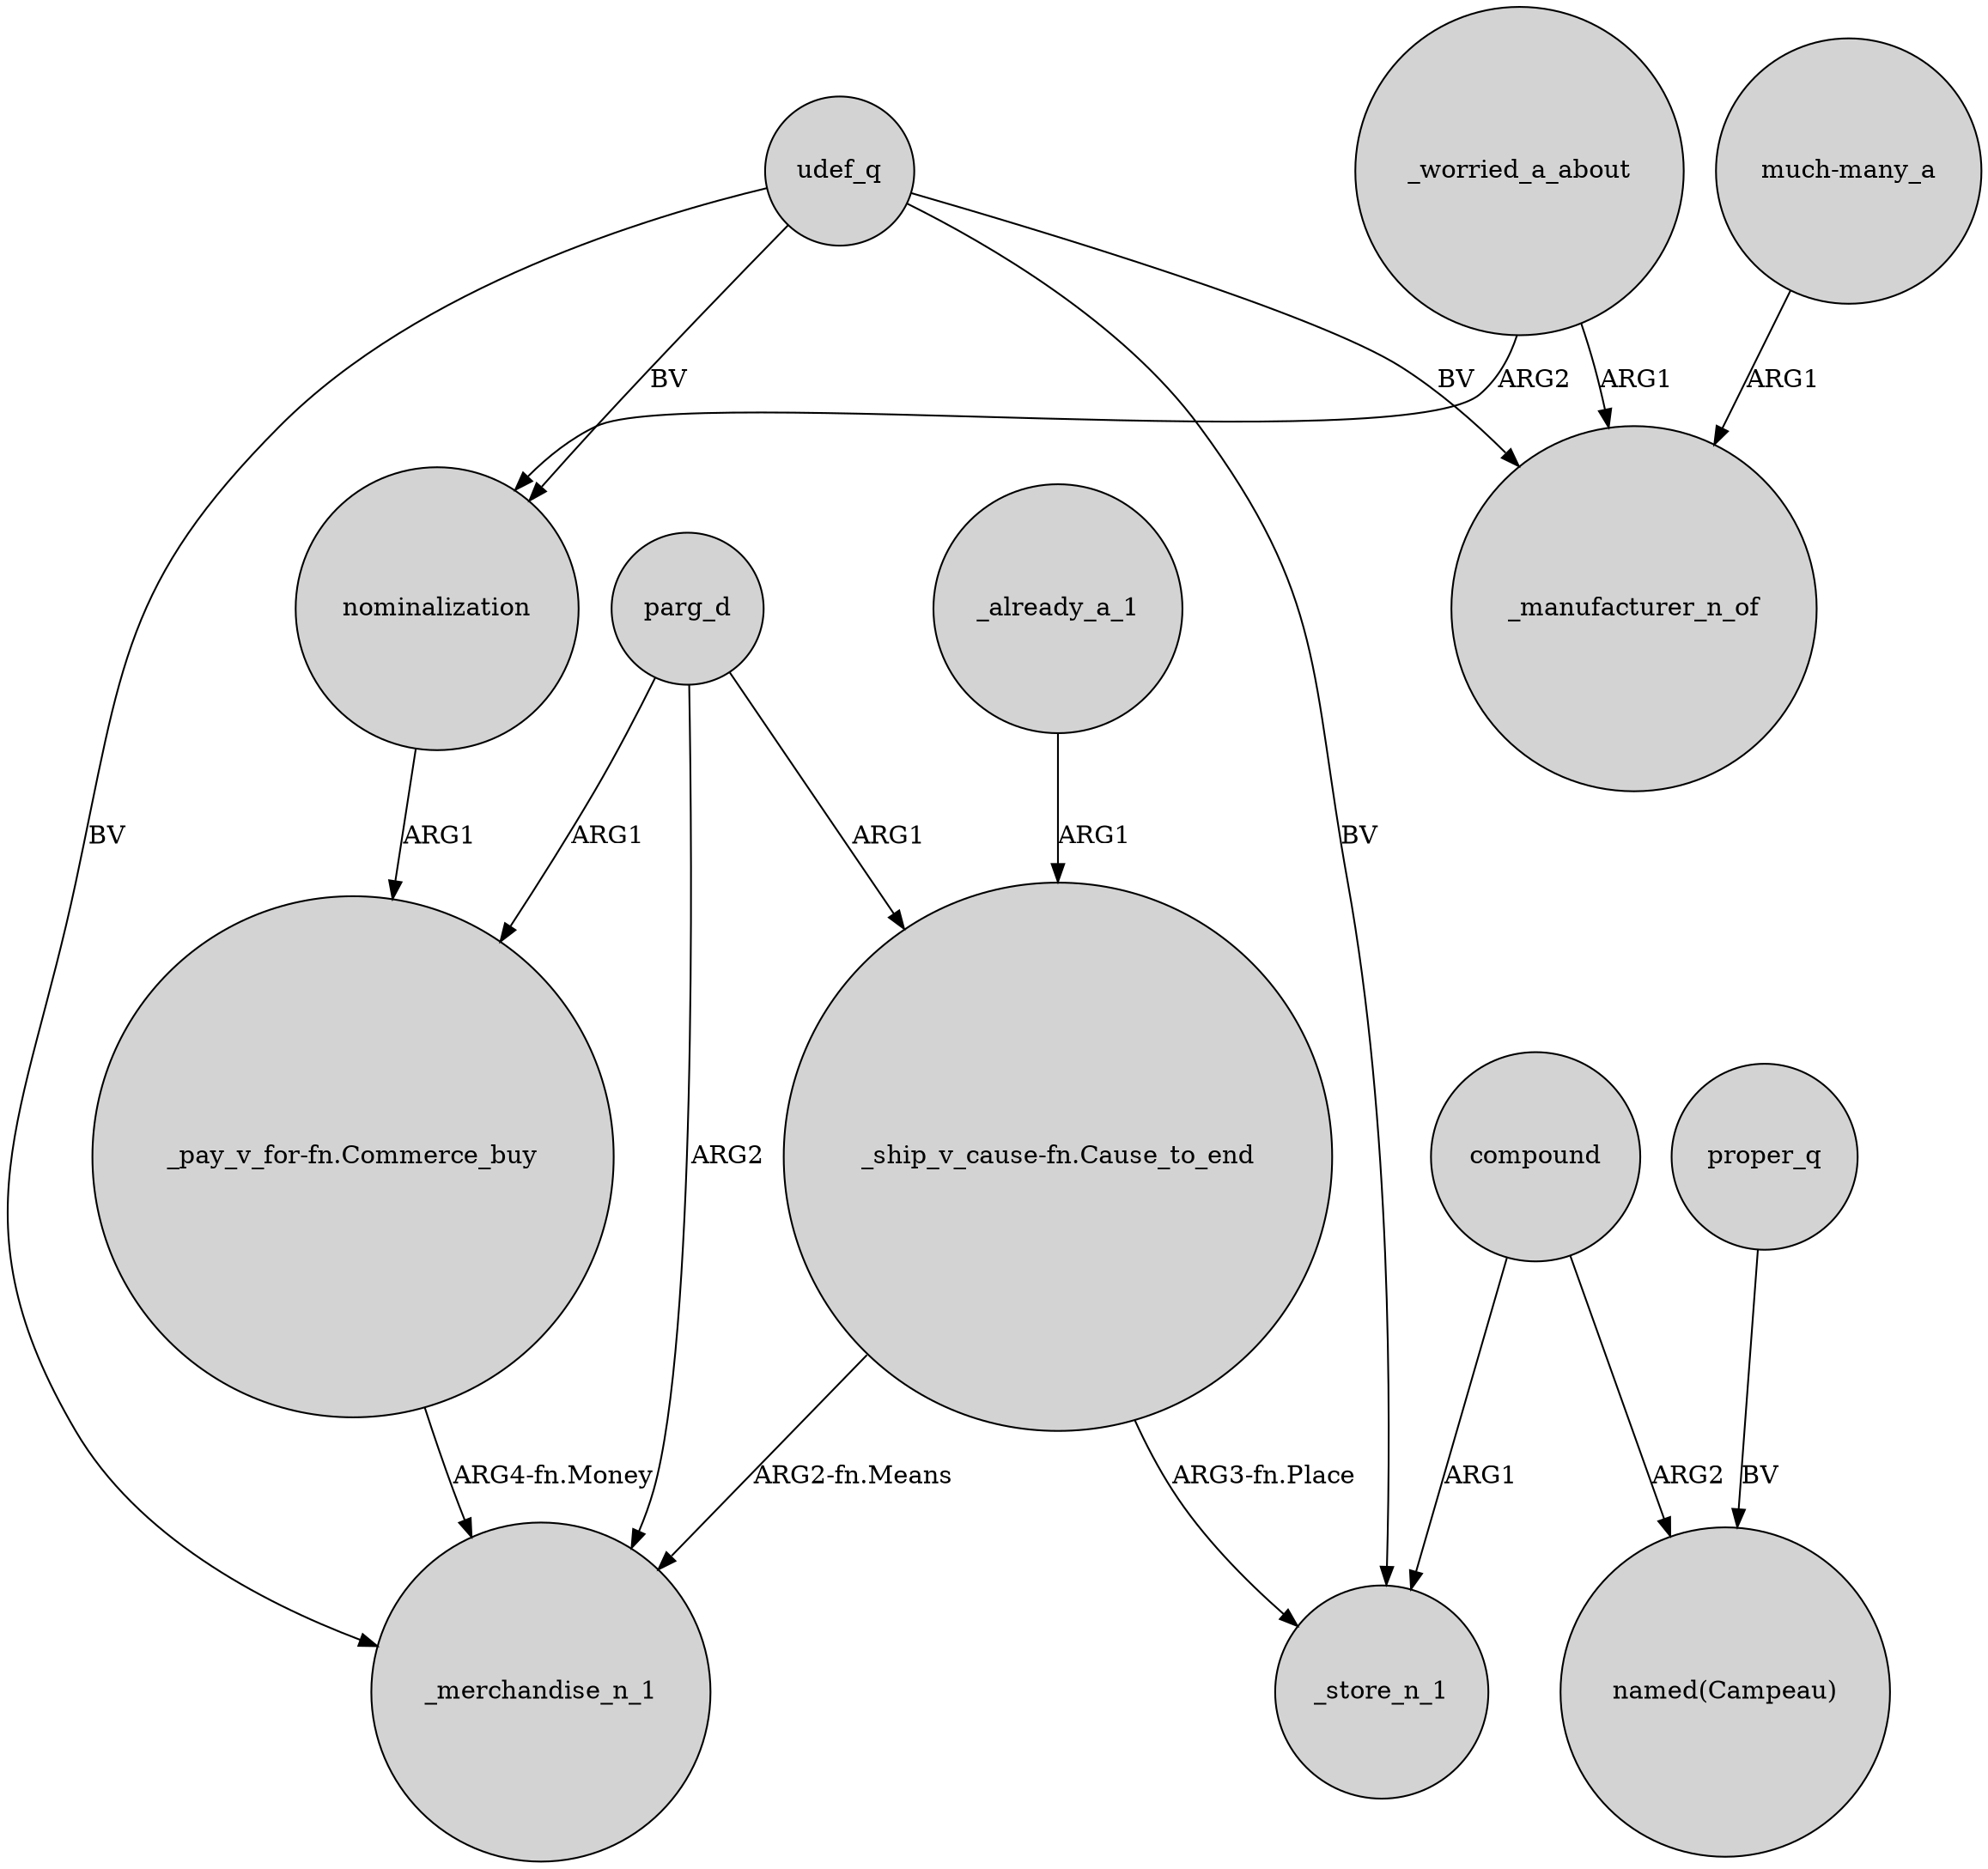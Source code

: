 digraph {
	node [shape=circle style=filled]
	udef_q -> _store_n_1 [label=BV]
	nominalization -> "_pay_v_for-fn.Commerce_buy" [label=ARG1]
	parg_d -> "_ship_v_cause-fn.Cause_to_end" [label=ARG1]
	"much-many_a" -> _manufacturer_n_of [label=ARG1]
	"_pay_v_for-fn.Commerce_buy" -> _merchandise_n_1 [label="ARG4-fn.Money"]
	udef_q -> _manufacturer_n_of [label=BV]
	parg_d -> "_pay_v_for-fn.Commerce_buy" [label=ARG1]
	proper_q -> "named(Campeau)" [label=BV]
	udef_q -> _merchandise_n_1 [label=BV]
	"_ship_v_cause-fn.Cause_to_end" -> _store_n_1 [label="ARG3-fn.Place"]
	parg_d -> _merchandise_n_1 [label=ARG2]
	_already_a_1 -> "_ship_v_cause-fn.Cause_to_end" [label=ARG1]
	compound -> _store_n_1 [label=ARG1]
	udef_q -> nominalization [label=BV]
	compound -> "named(Campeau)" [label=ARG2]
	_worried_a_about -> nominalization [label=ARG2]
	_worried_a_about -> _manufacturer_n_of [label=ARG1]
	"_ship_v_cause-fn.Cause_to_end" -> _merchandise_n_1 [label="ARG2-fn.Means"]
}
